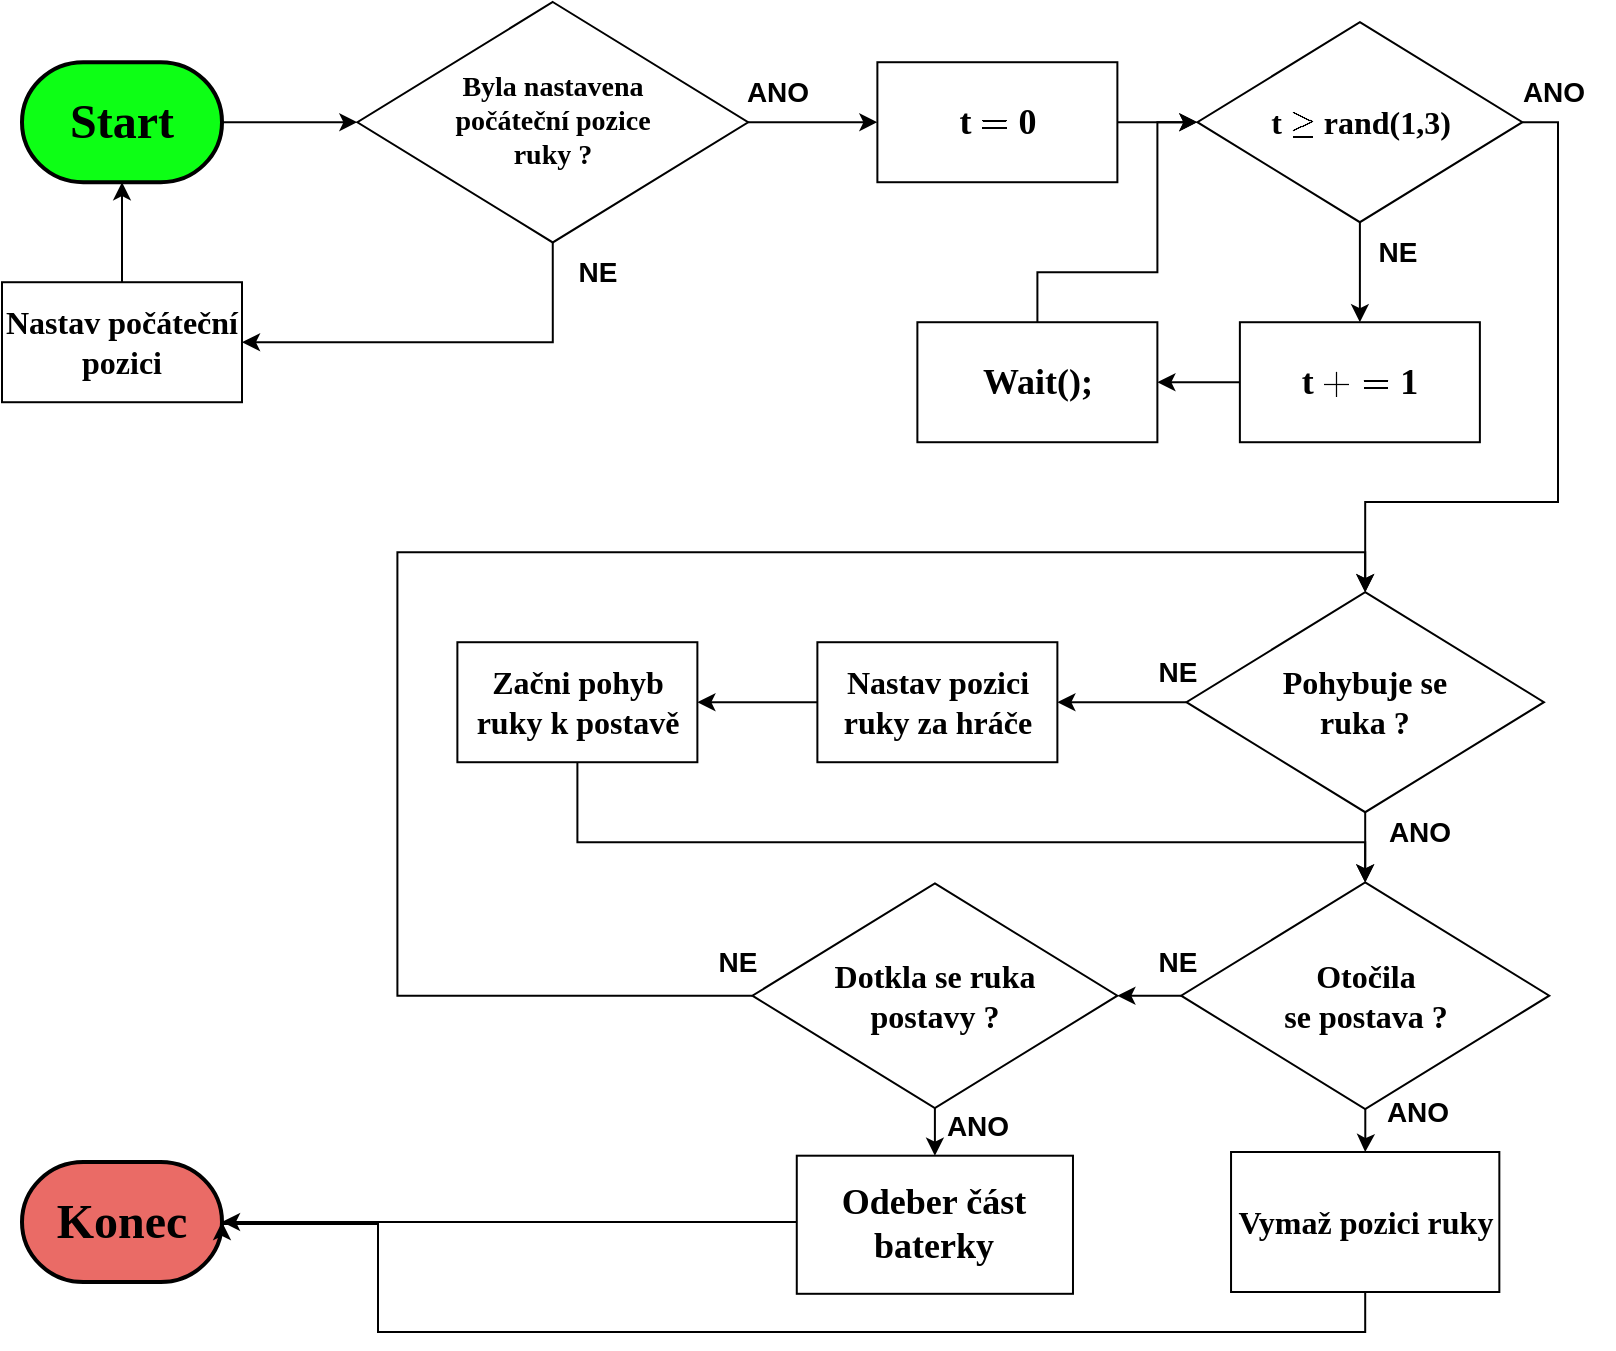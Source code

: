 <mxfile version="24.2.5" type="device">
  <diagram name="Stránka-1" id="L7gT9186aJFYfiG4sBui">
    <mxGraphModel dx="2314" dy="32" grid="1" gridSize="10" guides="1" tooltips="1" connect="1" arrows="1" fold="1" page="1" pageScale="1" pageWidth="850" pageHeight="1100" math="1" shadow="0">
      <root>
        <mxCell id="0" />
        <mxCell id="1" parent="0" />
        <mxCell id="wal2iCFqHS-6s-cBKjhp-62" style="edgeStyle=orthogonalEdgeStyle;rounded=0;orthogonalLoop=1;jettySize=auto;html=1;entryX=1;entryY=0.5;entryDx=0;entryDy=0;" parent="1" source="wal2iCFqHS-6s-cBKjhp-3" target="wal2iCFqHS-6s-cBKjhp-25" edge="1">
          <mxGeometry relative="1" as="geometry" />
        </mxCell>
        <mxCell id="wal2iCFqHS-6s-cBKjhp-3" value="&lt;font style=&quot;font-size: 16px;&quot; face=&quot;Verdana&quot;&gt;&lt;b style=&quot;&quot;&gt;Nastav pozici ruky za hráče&lt;/b&gt;&lt;/font&gt;" style="rounded=0;whiteSpace=wrap;html=1;" parent="1" vertex="1">
          <mxGeometry x="429.69" y="1585.11" width="120" height="60" as="geometry" />
        </mxCell>
        <mxCell id="wal2iCFqHS-6s-cBKjhp-46" style="edgeStyle=orthogonalEdgeStyle;rounded=0;orthogonalLoop=1;jettySize=auto;html=1;entryX=1;entryY=0.5;entryDx=0;entryDy=0;exitX=0.5;exitY=1;exitDx=0;exitDy=0;" parent="1" source="wal2iCFqHS-6s-cBKjhp-6" target="wal2iCFqHS-6s-cBKjhp-9" edge="1">
          <mxGeometry relative="1" as="geometry">
            <Array as="points">
              <mxPoint x="297" y="1435" />
            </Array>
          </mxGeometry>
        </mxCell>
        <mxCell id="wal2iCFqHS-6s-cBKjhp-47" style="edgeStyle=orthogonalEdgeStyle;rounded=0;orthogonalLoop=1;jettySize=auto;html=1;entryX=0;entryY=0.5;entryDx=0;entryDy=0;" parent="1" source="wal2iCFqHS-6s-cBKjhp-6" target="wal2iCFqHS-6s-cBKjhp-11" edge="1">
          <mxGeometry relative="1" as="geometry" />
        </mxCell>
        <mxCell id="wal2iCFqHS-6s-cBKjhp-6" value="&lt;font style=&quot;font-size: 14px;&quot; face=&quot;Verdana&quot;&gt;&lt;b style=&quot;&quot;&gt;Byla nastavena &lt;br&gt;počáteční pozice&lt;br&gt;ruky ?&lt;/b&gt;&lt;/font&gt;" style="rhombus;whiteSpace=wrap;html=1;" parent="1" vertex="1">
          <mxGeometry x="199.69" y="1265" width="195.38" height="120.23" as="geometry" />
        </mxCell>
        <mxCell id="wal2iCFqHS-6s-cBKjhp-7" value="&lt;font style=&quot;font-size: 14px;&quot;&gt;&lt;b&gt;NE&lt;/b&gt;&lt;/font&gt;" style="text;html=1;align=center;verticalAlign=middle;whiteSpace=wrap;rounded=0;" parent="1" vertex="1">
          <mxGeometry x="289.69" y="1385.23" width="60" height="30" as="geometry" />
        </mxCell>
        <mxCell id="wal2iCFqHS-6s-cBKjhp-8" value="&lt;font style=&quot;font-size: 14px;&quot;&gt;&lt;b&gt;ANO&lt;/b&gt;&lt;/font&gt;" style="text;html=1;align=center;verticalAlign=middle;whiteSpace=wrap;rounded=0;" parent="1" vertex="1">
          <mxGeometry x="379.69" y="1295.11" width="60" height="30" as="geometry" />
        </mxCell>
        <mxCell id="wal2iCFqHS-6s-cBKjhp-9" value="&lt;font style=&quot;font-size: 16px;&quot; face=&quot;Verdana&quot;&gt;&lt;b style=&quot;&quot;&gt;Nastav počáteční pozici&lt;/b&gt;&lt;/font&gt;" style="rounded=0;whiteSpace=wrap;html=1;" parent="1" vertex="1">
          <mxGeometry x="22" y="1405.11" width="120" height="60" as="geometry" />
        </mxCell>
        <mxCell id="wal2iCFqHS-6s-cBKjhp-48" style="edgeStyle=orthogonalEdgeStyle;rounded=0;orthogonalLoop=1;jettySize=auto;html=1;entryX=0;entryY=0.5;entryDx=0;entryDy=0;" parent="1" source="wal2iCFqHS-6s-cBKjhp-11" edge="1">
          <mxGeometry relative="1" as="geometry">
            <mxPoint x="619.69" y="1325.11" as="targetPoint" />
          </mxGeometry>
        </mxCell>
        <mxCell id="wal2iCFqHS-6s-cBKjhp-11" value="&lt;font style=&quot;font-size: 18px;&quot; face=&quot;Verdana&quot;&gt;&lt;b style=&quot;&quot;&gt;t `=` 0&lt;/b&gt;&lt;/font&gt;" style="rounded=0;whiteSpace=wrap;html=1;" parent="1" vertex="1">
          <mxGeometry x="459.69" y="1295.11" width="120" height="60" as="geometry" />
        </mxCell>
        <mxCell id="wal2iCFqHS-6s-cBKjhp-50" style="edgeStyle=orthogonalEdgeStyle;rounded=0;orthogonalLoop=1;jettySize=auto;html=1;entryX=0.5;entryY=0;entryDx=0;entryDy=0;" parent="1" source="wal2iCFqHS-6s-cBKjhp-14" target="wal2iCFqHS-6s-cBKjhp-16" edge="1">
          <mxGeometry relative="1" as="geometry" />
        </mxCell>
        <mxCell id="wal2iCFqHS-6s-cBKjhp-55" style="edgeStyle=orthogonalEdgeStyle;rounded=0;orthogonalLoop=1;jettySize=auto;html=1;entryX=0.5;entryY=0;entryDx=0;entryDy=0;" parent="1" source="wal2iCFqHS-6s-cBKjhp-14" target="wal2iCFqHS-6s-cBKjhp-21" edge="1">
          <mxGeometry relative="1" as="geometry">
            <Array as="points">
              <mxPoint x="800" y="1325" />
              <mxPoint x="800" y="1515" />
              <mxPoint x="704" y="1515" />
            </Array>
          </mxGeometry>
        </mxCell>
        <mxCell id="wal2iCFqHS-6s-cBKjhp-14" value="&lt;font style=&quot;font-size: 16px;&quot; face=&quot;Verdana&quot;&gt;&lt;b style=&quot;&quot;&gt;t `&amp;gt;=` rand(1,3)&lt;/b&gt;&lt;/font&gt;" style="rhombus;whiteSpace=wrap;html=1;" parent="1" vertex="1">
          <mxGeometry x="619.69" y="1275.11" width="162.5" height="100" as="geometry" />
        </mxCell>
        <mxCell id="wal2iCFqHS-6s-cBKjhp-52" style="edgeStyle=orthogonalEdgeStyle;rounded=0;orthogonalLoop=1;jettySize=auto;html=1;entryX=1;entryY=0.5;entryDx=0;entryDy=0;" parent="1" source="wal2iCFqHS-6s-cBKjhp-16" target="wal2iCFqHS-6s-cBKjhp-51" edge="1">
          <mxGeometry relative="1" as="geometry" />
        </mxCell>
        <mxCell id="wal2iCFqHS-6s-cBKjhp-16" value="&lt;font style=&quot;font-size: 18px;&quot; face=&quot;Verdana&quot;&gt;&lt;b style=&quot;&quot;&gt;t `+=` 1&lt;/b&gt;&lt;/font&gt;" style="rounded=0;whiteSpace=wrap;html=1;" parent="1" vertex="1">
          <mxGeometry x="640.94" y="1425.11" width="120" height="60" as="geometry" />
        </mxCell>
        <mxCell id="wal2iCFqHS-6s-cBKjhp-17" value="&lt;font style=&quot;font-size: 14px;&quot;&gt;&lt;b&gt;NE&lt;/b&gt;&lt;/font&gt;" style="text;html=1;align=center;verticalAlign=middle;whiteSpace=wrap;rounded=0;" parent="1" vertex="1">
          <mxGeometry x="689.69" y="1375.11" width="60" height="30" as="geometry" />
        </mxCell>
        <mxCell id="wal2iCFqHS-6s-cBKjhp-18" value="&lt;font style=&quot;font-size: 14px;&quot;&gt;&lt;b&gt;ANO&lt;/b&gt;&lt;/font&gt;" style="text;html=1;align=center;verticalAlign=middle;whiteSpace=wrap;rounded=0;" parent="1" vertex="1">
          <mxGeometry x="767.79" y="1295.11" width="60" height="30" as="geometry" />
        </mxCell>
        <mxCell id="wal2iCFqHS-6s-cBKjhp-56" style="edgeStyle=orthogonalEdgeStyle;rounded=0;orthogonalLoop=1;jettySize=auto;html=1;entryX=1;entryY=0.5;entryDx=0;entryDy=0;" parent="1" source="wal2iCFqHS-6s-cBKjhp-21" target="wal2iCFqHS-6s-cBKjhp-3" edge="1">
          <mxGeometry relative="1" as="geometry" />
        </mxCell>
        <mxCell id="wal2iCFqHS-6s-cBKjhp-64" style="edgeStyle=orthogonalEdgeStyle;rounded=0;orthogonalLoop=1;jettySize=auto;html=1;entryX=0.5;entryY=0;entryDx=0;entryDy=0;" parent="1" source="wal2iCFqHS-6s-cBKjhp-21" target="wal2iCFqHS-6s-cBKjhp-27" edge="1">
          <mxGeometry relative="1" as="geometry" />
        </mxCell>
        <mxCell id="wal2iCFqHS-6s-cBKjhp-21" value="&lt;font style=&quot;font-size: 16px;&quot; face=&quot;Verdana&quot;&gt;&lt;b style=&quot;&quot;&gt;Pohybuje se &lt;br&gt;ruka ?&lt;/b&gt;&lt;/font&gt;" style="rhombus;whiteSpace=wrap;html=1;" parent="1" vertex="1">
          <mxGeometry x="614.22" y="1560.11" width="178.75" height="110" as="geometry" />
        </mxCell>
        <mxCell id="wal2iCFqHS-6s-cBKjhp-22" value="&lt;font style=&quot;font-size: 14px;&quot;&gt;&lt;b&gt;NE&lt;/b&gt;&lt;/font&gt;" style="text;html=1;align=center;verticalAlign=middle;whiteSpace=wrap;rounded=0;" parent="1" vertex="1">
          <mxGeometry x="579.69" y="1585.11" width="60" height="30" as="geometry" />
        </mxCell>
        <mxCell id="wal2iCFqHS-6s-cBKjhp-23" value="&lt;font style=&quot;font-size: 14px;&quot;&gt;&lt;b&gt;ANO&lt;/b&gt;&lt;/font&gt;" style="text;html=1;align=center;verticalAlign=middle;whiteSpace=wrap;rounded=0;" parent="1" vertex="1">
          <mxGeometry x="700.94" y="1665.11" width="60" height="30" as="geometry" />
        </mxCell>
        <mxCell id="wal2iCFqHS-6s-cBKjhp-65" style="edgeStyle=orthogonalEdgeStyle;rounded=0;orthogonalLoop=1;jettySize=auto;html=1;entryX=0.5;entryY=0;entryDx=0;entryDy=0;" parent="1" source="wal2iCFqHS-6s-cBKjhp-25" target="wal2iCFqHS-6s-cBKjhp-27" edge="1">
          <mxGeometry relative="1" as="geometry">
            <Array as="points">
              <mxPoint x="309.69" y="1685.11" />
              <mxPoint x="703.69" y="1685.11" />
            </Array>
          </mxGeometry>
        </mxCell>
        <mxCell id="wal2iCFqHS-6s-cBKjhp-25" value="&lt;font style=&quot;font-size: 16px;&quot; face=&quot;Verdana&quot;&gt;&lt;b style=&quot;&quot;&gt;Začni pohyb ruky k postavě&lt;/b&gt;&lt;/font&gt;" style="rounded=0;whiteSpace=wrap;html=1;" parent="1" vertex="1">
          <mxGeometry x="249.69" y="1585.11" width="120" height="60" as="geometry" />
        </mxCell>
        <mxCell id="wal2iCFqHS-6s-cBKjhp-59" style="edgeStyle=orthogonalEdgeStyle;rounded=0;orthogonalLoop=1;jettySize=auto;html=1;entryX=1;entryY=0.5;entryDx=0;entryDy=0;" parent="1" source="wal2iCFqHS-6s-cBKjhp-27" target="wal2iCFqHS-6s-cBKjhp-34" edge="1">
          <mxGeometry relative="1" as="geometry" />
        </mxCell>
        <mxCell id="wal2iCFqHS-6s-cBKjhp-60" style="edgeStyle=orthogonalEdgeStyle;rounded=0;orthogonalLoop=1;jettySize=auto;html=1;entryX=0.5;entryY=0;entryDx=0;entryDy=0;" parent="1" source="wal2iCFqHS-6s-cBKjhp-27" target="wal2iCFqHS-6s-cBKjhp-31" edge="1">
          <mxGeometry relative="1" as="geometry" />
        </mxCell>
        <mxCell id="wal2iCFqHS-6s-cBKjhp-27" value="&lt;font style=&quot;font-size: 16px;&quot; face=&quot;Verdana&quot;&gt;&lt;b style=&quot;&quot;&gt;Otočila &lt;br&gt;se postava ?&lt;/b&gt;&lt;/font&gt;" style="rhombus;whiteSpace=wrap;html=1;align=center;" parent="1" vertex="1">
          <mxGeometry x="611.57" y="1705.23" width="184.05" height="113.26" as="geometry" />
        </mxCell>
        <mxCell id="wal2iCFqHS-6s-cBKjhp-28" value="&lt;font style=&quot;font-size: 14px;&quot;&gt;&lt;b&gt;ANO&lt;/b&gt;&lt;/font&gt;" style="text;html=1;align=center;verticalAlign=middle;whiteSpace=wrap;rounded=0;" parent="1" vertex="1">
          <mxGeometry x="699.69" y="1805.11" width="60" height="30" as="geometry" />
        </mxCell>
        <mxCell id="wal2iCFqHS-6s-cBKjhp-29" value="&lt;font style=&quot;font-size: 14px;&quot;&gt;&lt;b&gt;NE&lt;/b&gt;&lt;/font&gt;" style="text;html=1;align=center;verticalAlign=middle;whiteSpace=wrap;rounded=0;" parent="1" vertex="1">
          <mxGeometry x="359.69" y="1730.11" width="60" height="30" as="geometry" />
        </mxCell>
        <mxCell id="wal2iCFqHS-6s-cBKjhp-31" value="&lt;font style=&quot;font-size: 16px;&quot; face=&quot;Verdana&quot;&gt;&lt;b style=&quot;&quot;&gt;Vymaž pozici ruky&lt;/b&gt;&lt;/font&gt;" style="rounded=0;whiteSpace=wrap;html=1;" parent="1" vertex="1">
          <mxGeometry x="636.52" y="1840.0" width="134.15" height="70" as="geometry" />
        </mxCell>
        <mxCell id="wal2iCFqHS-6s-cBKjhp-61" style="edgeStyle=orthogonalEdgeStyle;rounded=0;orthogonalLoop=1;jettySize=auto;html=1;entryX=0.5;entryY=0;entryDx=0;entryDy=0;" parent="1" source="wal2iCFqHS-6s-cBKjhp-34" target="wal2iCFqHS-6s-cBKjhp-38" edge="1">
          <mxGeometry relative="1" as="geometry" />
        </mxCell>
        <mxCell id="wal2iCFqHS-6s-cBKjhp-68" style="edgeStyle=orthogonalEdgeStyle;rounded=0;orthogonalLoop=1;jettySize=auto;html=1;entryX=0.5;entryY=0;entryDx=0;entryDy=0;" parent="1" source="wal2iCFqHS-6s-cBKjhp-34" target="wal2iCFqHS-6s-cBKjhp-21" edge="1">
          <mxGeometry relative="1" as="geometry">
            <Array as="points">
              <mxPoint x="219.69" y="1762.11" />
              <mxPoint x="219.69" y="1540.11" />
              <mxPoint x="703.69" y="1540.11" />
            </Array>
          </mxGeometry>
        </mxCell>
        <mxCell id="wal2iCFqHS-6s-cBKjhp-34" value="&lt;font style=&quot;font-size: 16px;&quot; face=&quot;Verdana&quot;&gt;&lt;b style=&quot;&quot;&gt;Dotkla se ruka&lt;br&gt;postavy ?&lt;/b&gt;&lt;/font&gt;" style="rhombus;whiteSpace=wrap;html=1;" parent="1" vertex="1">
          <mxGeometry x="397.19" y="1705.7" width="182.5" height="112.31" as="geometry" />
        </mxCell>
        <mxCell id="wal2iCFqHS-6s-cBKjhp-35" value="&lt;font style=&quot;font-size: 14px;&quot;&gt;&lt;b&gt;NE&lt;/b&gt;&lt;/font&gt;" style="text;html=1;align=center;verticalAlign=middle;whiteSpace=wrap;rounded=0;" parent="1" vertex="1">
          <mxGeometry x="579.69" y="1730.11" width="60" height="30" as="geometry" />
        </mxCell>
        <mxCell id="wal2iCFqHS-6s-cBKjhp-36" value="&lt;font style=&quot;font-size: 14px;&quot;&gt;&lt;b&gt;ANO&lt;/b&gt;&lt;/font&gt;" style="text;html=1;align=center;verticalAlign=middle;whiteSpace=wrap;rounded=0;" parent="1" vertex="1">
          <mxGeometry x="479.69" y="1811.85" width="60" height="30" as="geometry" />
        </mxCell>
        <mxCell id="wal2iCFqHS-6s-cBKjhp-38" value="&lt;font style=&quot;font-size: 18px;&quot; face=&quot;Verdana&quot;&gt;&lt;b style=&quot;&quot;&gt;Odeber část baterky&lt;/b&gt;&lt;/font&gt;" style="rounded=0;whiteSpace=wrap;html=1;" parent="1" vertex="1">
          <mxGeometry x="419.39" y="1841.85" width="138.1" height="69.05" as="geometry" />
        </mxCell>
        <mxCell id="wal2iCFqHS-6s-cBKjhp-44" style="edgeStyle=orthogonalEdgeStyle;rounded=0;orthogonalLoop=1;jettySize=auto;html=1;entryX=0;entryY=0.5;entryDx=0;entryDy=0;" parent="1" source="wal2iCFqHS-6s-cBKjhp-39" target="wal2iCFqHS-6s-cBKjhp-6" edge="1">
          <mxGeometry relative="1" as="geometry" />
        </mxCell>
        <mxCell id="wal2iCFqHS-6s-cBKjhp-39" value="&lt;font face=&quot;Verdana&quot; style=&quot;font-size: 24px;&quot;&gt;&lt;b&gt;Start&lt;/b&gt;&lt;/font&gt;" style="strokeWidth=2;html=1;shape=mxgraph.flowchart.terminator;whiteSpace=wrap;fillColor=#0DFF15;" parent="1" vertex="1">
          <mxGeometry x="32" y="1295.11" width="100" height="60" as="geometry" />
        </mxCell>
        <mxCell id="wal2iCFqHS-6s-cBKjhp-41" value="&lt;font face=&quot;Verdana&quot; style=&quot;font-size: 24px;&quot;&gt;&lt;b&gt;Konec&lt;/b&gt;&lt;/font&gt;" style="strokeWidth=2;html=1;shape=mxgraph.flowchart.terminator;whiteSpace=wrap;fillColor=#EA6B66;" parent="1" vertex="1">
          <mxGeometry x="32" y="1845.0" width="100" height="60" as="geometry" />
        </mxCell>
        <mxCell id="wal2iCFqHS-6s-cBKjhp-45" style="edgeStyle=orthogonalEdgeStyle;rounded=0;orthogonalLoop=1;jettySize=auto;html=1;entryX=0.5;entryY=1;entryDx=0;entryDy=0;entryPerimeter=0;" parent="1" source="wal2iCFqHS-6s-cBKjhp-9" target="wal2iCFqHS-6s-cBKjhp-39" edge="1">
          <mxGeometry relative="1" as="geometry" />
        </mxCell>
        <mxCell id="wal2iCFqHS-6s-cBKjhp-53" style="edgeStyle=orthogonalEdgeStyle;rounded=0;orthogonalLoop=1;jettySize=auto;html=1;entryX=0;entryY=0.5;entryDx=0;entryDy=0;" parent="1" source="wal2iCFqHS-6s-cBKjhp-51" target="wal2iCFqHS-6s-cBKjhp-14" edge="1">
          <mxGeometry relative="1" as="geometry">
            <Array as="points">
              <mxPoint x="539.69" y="1400.11" />
              <mxPoint x="599.69" y="1400.11" />
              <mxPoint x="599.69" y="1325.11" />
            </Array>
          </mxGeometry>
        </mxCell>
        <mxCell id="wal2iCFqHS-6s-cBKjhp-51" value="&lt;font style=&quot;font-size: 18px;&quot; face=&quot;Verdana&quot;&gt;&lt;b style=&quot;&quot;&gt;Wait();&lt;/b&gt;&lt;/font&gt;" style="rounded=0;whiteSpace=wrap;html=1;" parent="1" vertex="1">
          <mxGeometry x="479.69" y="1425.11" width="120" height="60" as="geometry" />
        </mxCell>
        <mxCell id="wal2iCFqHS-6s-cBKjhp-71" style="edgeStyle=orthogonalEdgeStyle;rounded=0;orthogonalLoop=1;jettySize=auto;html=1;entryX=1;entryY=0.5;entryDx=0;entryDy=0;entryPerimeter=0;" parent="1" source="wal2iCFqHS-6s-cBKjhp-38" target="wal2iCFqHS-6s-cBKjhp-41" edge="1">
          <mxGeometry relative="1" as="geometry">
            <Array as="points">
              <mxPoint x="350" y="1875" />
              <mxPoint x="350" y="1875" />
            </Array>
          </mxGeometry>
        </mxCell>
        <mxCell id="wal2iCFqHS-6s-cBKjhp-73" style="edgeStyle=orthogonalEdgeStyle;rounded=0;orthogonalLoop=1;jettySize=auto;html=1;entryX=1;entryY=0.5;entryDx=0;entryDy=0;entryPerimeter=0;" parent="1" source="wal2iCFqHS-6s-cBKjhp-31" target="wal2iCFqHS-6s-cBKjhp-41" edge="1">
          <mxGeometry relative="1" as="geometry">
            <Array as="points">
              <mxPoint x="704" y="1930" />
              <mxPoint x="210" y="1930" />
              <mxPoint x="210" y="1876" />
            </Array>
          </mxGeometry>
        </mxCell>
      </root>
    </mxGraphModel>
  </diagram>
</mxfile>
